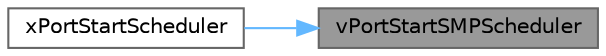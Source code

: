 digraph "vPortStartSMPScheduler"
{
 // LATEX_PDF_SIZE
  bgcolor="transparent";
  edge [fontname=Helvetica,fontsize=10,labelfontname=Helvetica,labelfontsize=10];
  node [fontname=Helvetica,fontsize=10,shape=box,height=0.2,width=0.4];
  rankdir="RL";
  Node1 [id="Node000001",label="vPortStartSMPScheduler",height=0.2,width=0.4,color="gray40", fillcolor="grey60", style="filled", fontcolor="black",tooltip=" "];
  Node1 -> Node2 [id="edge1_Node000001_Node000002",dir="back",color="steelblue1",style="solid",tooltip=" "];
  Node2 [id="Node000002",label="xPortStartScheduler",height=0.2,width=0.4,color="grey40", fillcolor="white", style="filled",URL="$_third_party_2x_clang_2_x_c_o_r_e_a_i_2port_8c.html#ade5a8c6666e7413a0355cc252029c5c6",tooltip="start the freertos scheduler, go to the first task"];
}

